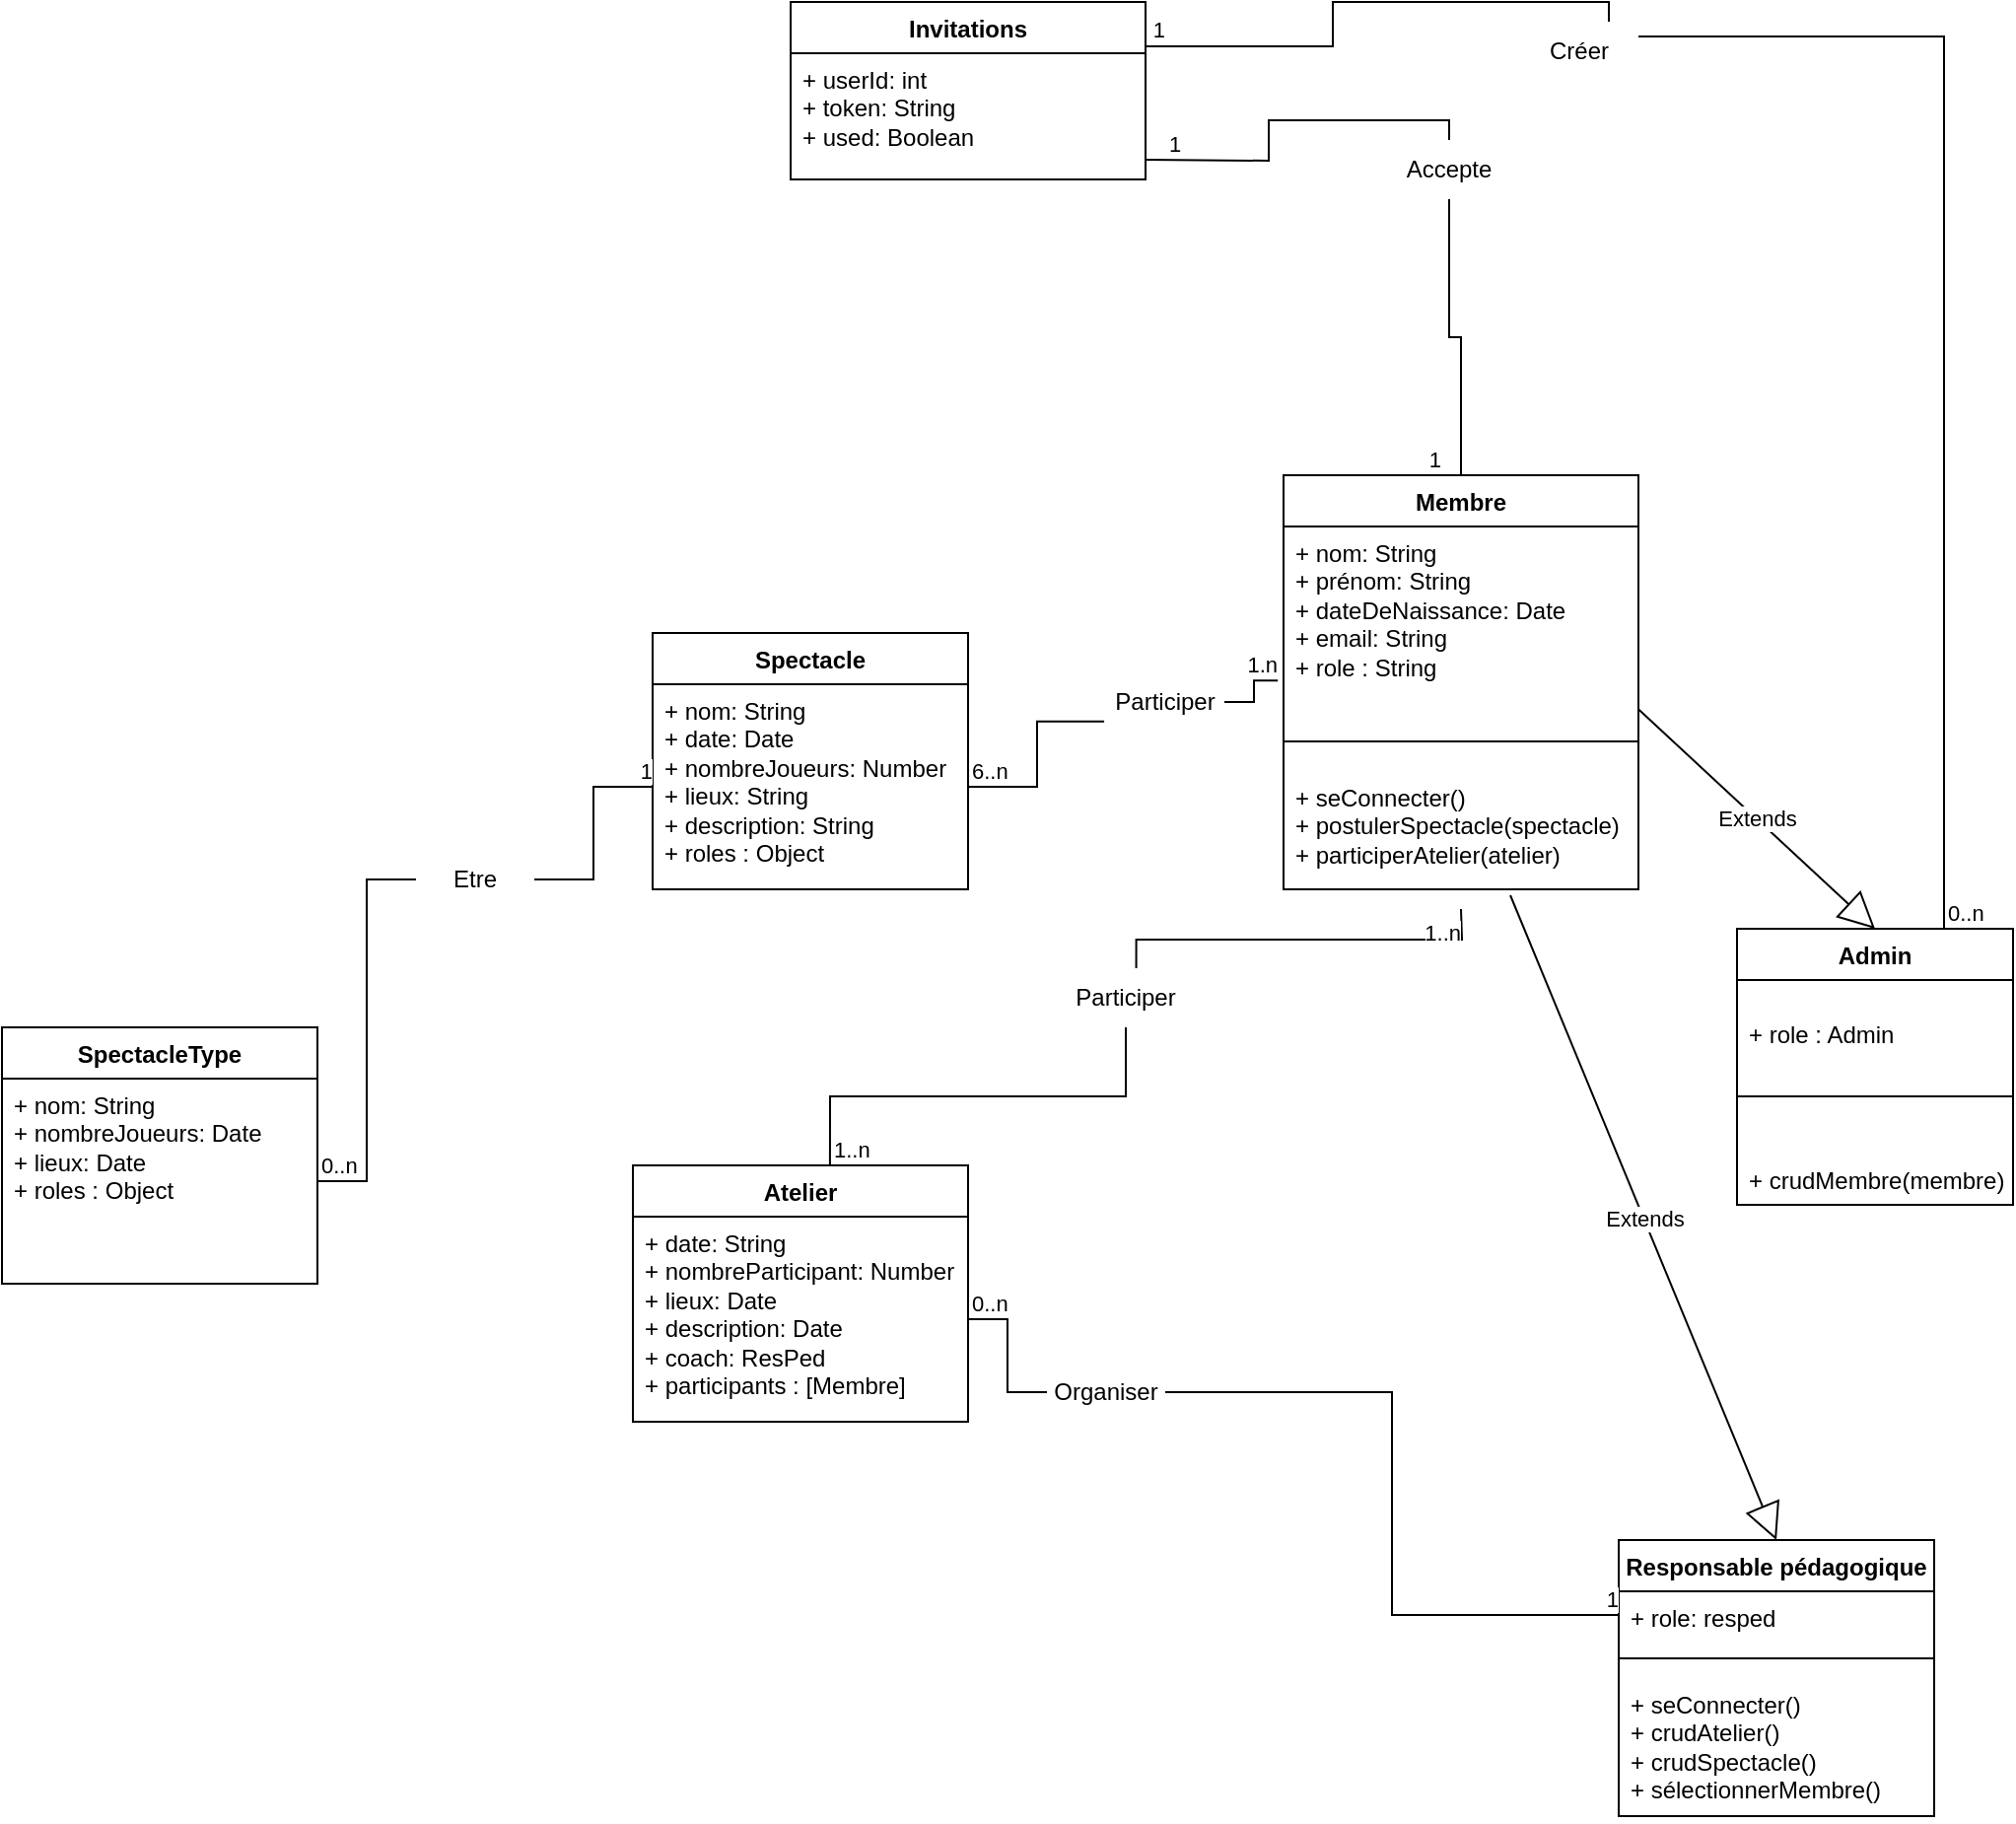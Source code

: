 <mxfile version="28.2.8">
  <diagram name="Page-1" id="MTE-25TMW-IJNMn8FTlO">
    <mxGraphModel dx="2043" dy="1952" grid="1" gridSize="10" guides="1" tooltips="1" connect="1" arrows="1" fold="1" page="1" pageScale="1" pageWidth="827" pageHeight="1169" math="0" shadow="0">
      <root>
        <mxCell id="0" />
        <mxCell id="1" parent="0" />
        <mxCell id="8SyGIkeXO50UrZGaKce9-1" value="Membre" style="swimlane;fontStyle=1;align=center;verticalAlign=top;childLayout=stackLayout;horizontal=1;startSize=26;horizontalStack=0;resizeParent=1;resizeParentMax=0;resizeLast=0;collapsible=1;marginBottom=0;whiteSpace=wrap;html=1;" parent="1" vertex="1">
          <mxGeometry x="360" y="20" width="180" height="210" as="geometry" />
        </mxCell>
        <mxCell id="8SyGIkeXO50UrZGaKce9-2" value="+ nom: String&lt;div&gt;+ prénom: String&lt;br&gt;&lt;div&gt;+ dateDeNaissance: Date&lt;/div&gt;&lt;div&gt;+ email: String&lt;/div&gt;&lt;div&gt;+ role : String&lt;/div&gt;&lt;div&gt;&lt;br&gt;&lt;/div&gt;&lt;/div&gt;" style="text;strokeColor=none;fillColor=none;align=left;verticalAlign=top;spacingLeft=4;spacingRight=4;overflow=hidden;rotatable=0;points=[[0,0.5],[1,0.5]];portConstraint=eastwest;whiteSpace=wrap;html=1;" parent="8SyGIkeXO50UrZGaKce9-1" vertex="1">
          <mxGeometry y="26" width="180" height="94" as="geometry" />
        </mxCell>
        <mxCell id="8SyGIkeXO50UrZGaKce9-3" value="" style="line;strokeWidth=1;fillColor=none;align=left;verticalAlign=middle;spacingTop=-1;spacingLeft=3;spacingRight=3;rotatable=0;labelPosition=right;points=[];portConstraint=eastwest;strokeColor=inherit;" parent="8SyGIkeXO50UrZGaKce9-1" vertex="1">
          <mxGeometry y="120" width="180" height="30" as="geometry" />
        </mxCell>
        <mxCell id="8SyGIkeXO50UrZGaKce9-4" value="&lt;div&gt;&lt;div&gt;+ seConnecter()&lt;/div&gt;&lt;div&gt;+ postulerSpectacle(spectacle)&lt;/div&gt;&lt;/div&gt;&lt;div&gt;+ participerAtelier(atelier)&lt;/div&gt;&lt;div&gt;&lt;br&gt;&lt;/div&gt;" style="text;strokeColor=none;fillColor=none;align=left;verticalAlign=top;spacingLeft=4;spacingRight=4;overflow=hidden;rotatable=0;points=[[0,0.5],[1,0.5]];portConstraint=eastwest;whiteSpace=wrap;html=1;" parent="8SyGIkeXO50UrZGaKce9-1" vertex="1">
          <mxGeometry y="150" width="180" height="60" as="geometry" />
        </mxCell>
        <mxCell id="8SyGIkeXO50UrZGaKce9-5" value="Responsable pédagogique" style="swimlane;fontStyle=1;align=center;verticalAlign=top;childLayout=stackLayout;horizontal=1;startSize=26;horizontalStack=0;resizeParent=1;resizeParentMax=0;resizeLast=0;collapsible=1;marginBottom=0;whiteSpace=wrap;html=1;" parent="1" vertex="1">
          <mxGeometry x="530" y="560" width="160" height="140" as="geometry" />
        </mxCell>
        <mxCell id="8SyGIkeXO50UrZGaKce9-6" value="&lt;div&gt;&lt;div&gt;+ role: resped&lt;/div&gt;&lt;/div&gt;" style="text;strokeColor=none;fillColor=none;align=left;verticalAlign=top;spacingLeft=4;spacingRight=4;overflow=hidden;rotatable=0;points=[[0,0.5],[1,0.5]];portConstraint=eastwest;whiteSpace=wrap;html=1;" parent="8SyGIkeXO50UrZGaKce9-5" vertex="1">
          <mxGeometry y="26" width="160" height="24" as="geometry" />
        </mxCell>
        <mxCell id="8SyGIkeXO50UrZGaKce9-7" value="" style="line;strokeWidth=1;fillColor=none;align=left;verticalAlign=middle;spacingTop=-1;spacingLeft=3;spacingRight=3;rotatable=0;labelPosition=right;points=[];portConstraint=eastwest;strokeColor=inherit;" parent="8SyGIkeXO50UrZGaKce9-5" vertex="1">
          <mxGeometry y="50" width="160" height="20" as="geometry" />
        </mxCell>
        <mxCell id="8SyGIkeXO50UrZGaKce9-8" value="&lt;div&gt;+ seConnecter()&lt;/div&gt;+ crudAtelier()&lt;div&gt;+ crudSpectacle()&lt;/div&gt;&lt;div&gt;+ sélectionnerMembre()&lt;/div&gt;&lt;div&gt;&lt;br&gt;&lt;/div&gt;" style="text;strokeColor=none;fillColor=none;align=left;verticalAlign=top;spacingLeft=4;spacingRight=4;overflow=hidden;rotatable=0;points=[[0,0.5],[1,0.5]];portConstraint=eastwest;whiteSpace=wrap;html=1;" parent="8SyGIkeXO50UrZGaKce9-5" vertex="1">
          <mxGeometry y="70" width="160" height="70" as="geometry" />
        </mxCell>
        <mxCell id="8SyGIkeXO50UrZGaKce9-9" value="Admin" style="swimlane;fontStyle=1;align=center;verticalAlign=top;childLayout=stackLayout;horizontal=1;startSize=26;horizontalStack=0;resizeParent=1;resizeParentMax=0;resizeLast=0;collapsible=1;marginBottom=0;whiteSpace=wrap;html=1;" parent="1" vertex="1">
          <mxGeometry x="590" y="250" width="140" height="140" as="geometry" />
        </mxCell>
        <mxCell id="8SyGIkeXO50UrZGaKce9-10" value="&lt;br&gt;&lt;div&gt;&lt;div&gt;+ role : Admin&lt;/div&gt;&lt;div&gt;&lt;br&gt;&lt;/div&gt;&lt;/div&gt;" style="text;strokeColor=none;fillColor=none;align=left;verticalAlign=top;spacingLeft=4;spacingRight=4;overflow=hidden;rotatable=0;points=[[0,0.5],[1,0.5]];portConstraint=eastwest;whiteSpace=wrap;html=1;" parent="8SyGIkeXO50UrZGaKce9-9" vertex="1">
          <mxGeometry y="26" width="140" height="44" as="geometry" />
        </mxCell>
        <mxCell id="8SyGIkeXO50UrZGaKce9-11" value="" style="line;strokeWidth=1;fillColor=none;align=left;verticalAlign=middle;spacingTop=-1;spacingLeft=3;spacingRight=3;rotatable=0;labelPosition=right;points=[];portConstraint=eastwest;strokeColor=inherit;" parent="8SyGIkeXO50UrZGaKce9-9" vertex="1">
          <mxGeometry y="70" width="140" height="30" as="geometry" />
        </mxCell>
        <mxCell id="8SyGIkeXO50UrZGaKce9-12" value="&lt;div&gt;&lt;br&gt;&lt;/div&gt;+ crudMembre(membre)" style="text;strokeColor=none;fillColor=none;align=left;verticalAlign=top;spacingLeft=4;spacingRight=4;overflow=hidden;rotatable=0;points=[[0,0.5],[1,0.5]];portConstraint=eastwest;whiteSpace=wrap;html=1;" parent="8SyGIkeXO50UrZGaKce9-9" vertex="1">
          <mxGeometry y="100" width="140" height="40" as="geometry" />
        </mxCell>
        <mxCell id="8SyGIkeXO50UrZGaKce9-14" value="Spectacle" style="swimlane;fontStyle=1;align=center;verticalAlign=top;childLayout=stackLayout;horizontal=1;startSize=26;horizontalStack=0;resizeParent=1;resizeParentMax=0;resizeLast=0;collapsible=1;marginBottom=0;whiteSpace=wrap;html=1;" parent="1" vertex="1">
          <mxGeometry x="40" y="100" width="160" height="130" as="geometry" />
        </mxCell>
        <mxCell id="8SyGIkeXO50UrZGaKce9-15" value="&lt;div&gt;+ nom: String&lt;/div&gt;+ date: Date&lt;div&gt;+ nombreJoueurs: Number&lt;br&gt;&lt;div&gt;+ lieux: String&lt;/div&gt;&lt;div&gt;+ description: String&lt;/div&gt;&lt;div&gt;+ roles : Object&lt;/div&gt;&lt;div&gt;&lt;br&gt;&lt;/div&gt;&lt;/div&gt;" style="text;strokeColor=none;fillColor=none;align=left;verticalAlign=top;spacingLeft=4;spacingRight=4;overflow=hidden;rotatable=0;points=[[0,0.5],[1,0.5]];portConstraint=eastwest;whiteSpace=wrap;html=1;" parent="8SyGIkeXO50UrZGaKce9-14" vertex="1">
          <mxGeometry y="26" width="160" height="104" as="geometry" />
        </mxCell>
        <mxCell id="8SyGIkeXO50UrZGaKce9-18" value="Atelier" style="swimlane;fontStyle=1;align=center;verticalAlign=top;childLayout=stackLayout;horizontal=1;startSize=26;horizontalStack=0;resizeParent=1;resizeParentMax=0;resizeLast=0;collapsible=1;marginBottom=0;whiteSpace=wrap;html=1;" parent="1" vertex="1">
          <mxGeometry x="30" y="370" width="170" height="130" as="geometry" />
        </mxCell>
        <mxCell id="8SyGIkeXO50UrZGaKce9-19" value="+ date: String&lt;div&gt;+ nombreParticipant: Number&lt;br&gt;&lt;div&gt;+ lieux: Date&lt;/div&gt;&lt;div&gt;+ description: Date&lt;/div&gt;&lt;div&gt;+ coach: ResPed&lt;/div&gt;&lt;div&gt;+ participants : [Membre]&lt;/div&gt;&lt;div&gt;&lt;br&gt;&lt;/div&gt;&lt;/div&gt;" style="text;strokeColor=none;fillColor=none;align=left;verticalAlign=top;spacingLeft=4;spacingRight=4;overflow=hidden;rotatable=0;points=[[0,0.5],[1,0.5]];portConstraint=eastwest;whiteSpace=wrap;html=1;" parent="8SyGIkeXO50UrZGaKce9-18" vertex="1">
          <mxGeometry y="26" width="170" height="104" as="geometry" />
        </mxCell>
        <mxCell id="8SyGIkeXO50UrZGaKce9-21" value="" style="endArrow=none;html=1;edgeStyle=orthogonalEdgeStyle;rounded=0;exitX=1;exitY=0.5;exitDx=0;exitDy=0;entryX=-0.016;entryY=0.831;entryDx=0;entryDy=0;entryPerimeter=0;" parent="1" source="8SyGIkeXO50UrZGaKce9-34" target="8SyGIkeXO50UrZGaKce9-2" edge="1">
          <mxGeometry relative="1" as="geometry">
            <mxPoint x="330" y="280" as="sourcePoint" />
            <mxPoint x="490" y="280" as="targetPoint" />
          </mxGeometry>
        </mxCell>
        <mxCell id="8SyGIkeXO50UrZGaKce9-23" value="1.n" style="edgeLabel;resizable=0;html=1;align=right;verticalAlign=bottom;" parent="8SyGIkeXO50UrZGaKce9-21" connectable="0" vertex="1">
          <mxGeometry x="1" relative="1" as="geometry" />
        </mxCell>
        <mxCell id="8SyGIkeXO50UrZGaKce9-24" value="" style="endArrow=none;html=1;edgeStyle=orthogonalEdgeStyle;rounded=0;exitX=1;exitY=0.5;exitDx=0;exitDy=0;entryX=0;entryY=0.5;entryDx=0;entryDy=0;" parent="1" source="8SyGIkeXO50UrZGaKce9-29" target="8SyGIkeXO50UrZGaKce9-6" edge="1">
          <mxGeometry relative="1" as="geometry">
            <mxPoint x="320" y="419" as="sourcePoint" />
            <mxPoint x="447" y="330" as="targetPoint" />
          </mxGeometry>
        </mxCell>
        <mxCell id="8SyGIkeXO50UrZGaKce9-26" value="1" style="edgeLabel;resizable=0;html=1;align=right;verticalAlign=bottom;" parent="8SyGIkeXO50UrZGaKce9-24" connectable="0" vertex="1">
          <mxGeometry x="1" relative="1" as="geometry" />
        </mxCell>
        <mxCell id="8SyGIkeXO50UrZGaKce9-35" value="" style="endArrow=none;html=1;edgeStyle=orthogonalEdgeStyle;rounded=0;exitX=1;exitY=0.5;exitDx=0;exitDy=0;entryX=-0.016;entryY=0.831;entryDx=0;entryDy=0;entryPerimeter=0;" parent="1" source="8SyGIkeXO50UrZGaKce9-15" target="8SyGIkeXO50UrZGaKce9-34" edge="1">
          <mxGeometry relative="1" as="geometry">
            <mxPoint x="210" y="168" as="sourcePoint" />
            <mxPoint x="357" y="109" as="targetPoint" />
          </mxGeometry>
        </mxCell>
        <mxCell id="8SyGIkeXO50UrZGaKce9-36" value="6..n" style="edgeLabel;resizable=0;html=1;align=left;verticalAlign=bottom;" parent="8SyGIkeXO50UrZGaKce9-35" connectable="0" vertex="1">
          <mxGeometry x="-1" relative="1" as="geometry" />
        </mxCell>
        <mxCell id="8SyGIkeXO50UrZGaKce9-34" value="Participer" style="text;html=1;whiteSpace=wrap;strokeColor=none;fillColor=none;align=center;verticalAlign=middle;rounded=0;" parent="1" vertex="1">
          <mxGeometry x="270" y="120" width="60" height="30" as="geometry" />
        </mxCell>
        <mxCell id="8SyGIkeXO50UrZGaKce9-41" value="" style="endArrow=none;html=1;edgeStyle=orthogonalEdgeStyle;rounded=0;exitX=1;exitY=0.5;exitDx=0;exitDy=0;entryX=0;entryY=0.5;entryDx=0;entryDy=0;" parent="1" source="8SyGIkeXO50UrZGaKce9-19" target="8SyGIkeXO50UrZGaKce9-29" edge="1">
          <mxGeometry relative="1" as="geometry">
            <mxPoint x="200" y="438" as="sourcePoint" />
            <mxPoint x="280" y="558" as="targetPoint" />
          </mxGeometry>
        </mxCell>
        <mxCell id="8SyGIkeXO50UrZGaKce9-42" value="0..n" style="edgeLabel;resizable=0;html=1;align=left;verticalAlign=bottom;" parent="8SyGIkeXO50UrZGaKce9-41" connectable="0" vertex="1">
          <mxGeometry x="-1" relative="1" as="geometry" />
        </mxCell>
        <mxCell id="8SyGIkeXO50UrZGaKce9-29" value="Organiser" style="text;html=1;whiteSpace=wrap;strokeColor=none;fillColor=none;align=center;verticalAlign=middle;rounded=0;" parent="1" vertex="1">
          <mxGeometry x="240" y="470" width="60" height="30" as="geometry" />
        </mxCell>
        <mxCell id="8SyGIkeXO50UrZGaKce9-44" value="" style="endArrow=none;html=1;edgeStyle=orthogonalEdgeStyle;rounded=0;exitX=0.588;exitY=0;exitDx=0;exitDy=0;exitPerimeter=0;" parent="1" source="8SyGIkeXO50UrZGaKce9-47" edge="1">
          <mxGeometry relative="1" as="geometry">
            <mxPoint x="330" y="300" as="sourcePoint" />
            <mxPoint x="450" y="240" as="targetPoint" />
          </mxGeometry>
        </mxCell>
        <mxCell id="8SyGIkeXO50UrZGaKce9-46" value="1..n" style="edgeLabel;resizable=0;html=1;align=right;verticalAlign=bottom;" parent="8SyGIkeXO50UrZGaKce9-44" connectable="0" vertex="1">
          <mxGeometry x="1" relative="1" as="geometry">
            <mxPoint y="20" as="offset" />
          </mxGeometry>
        </mxCell>
        <mxCell id="8SyGIkeXO50UrZGaKce9-48" value="" style="endArrow=none;html=1;edgeStyle=orthogonalEdgeStyle;rounded=0;exitX=0.588;exitY=0;exitDx=0;exitDy=0;exitPerimeter=0;" parent="1" source="8SyGIkeXO50UrZGaKce9-18" target="8SyGIkeXO50UrZGaKce9-47" edge="1">
          <mxGeometry relative="1" as="geometry">
            <mxPoint x="130" y="370" as="sourcePoint" />
            <mxPoint x="440" y="200" as="targetPoint" />
          </mxGeometry>
        </mxCell>
        <mxCell id="8SyGIkeXO50UrZGaKce9-49" value="1..n" style="edgeLabel;resizable=0;html=1;align=left;verticalAlign=bottom;" parent="8SyGIkeXO50UrZGaKce9-48" connectable="0" vertex="1">
          <mxGeometry x="-1" relative="1" as="geometry" />
        </mxCell>
        <mxCell id="8SyGIkeXO50UrZGaKce9-47" value="Participer" style="text;html=1;whiteSpace=wrap;strokeColor=none;fillColor=none;align=center;verticalAlign=middle;rounded=0;" parent="1" vertex="1">
          <mxGeometry x="250" y="270" width="60" height="30" as="geometry" />
        </mxCell>
        <mxCell id="8SyGIkeXO50UrZGaKce9-59" value="SpectacleType" style="swimlane;fontStyle=1;align=center;verticalAlign=top;childLayout=stackLayout;horizontal=1;startSize=26;horizontalStack=0;resizeParent=1;resizeParentMax=0;resizeLast=0;collapsible=1;marginBottom=0;whiteSpace=wrap;html=1;" parent="1" vertex="1">
          <mxGeometry x="-290" y="300" width="160" height="130" as="geometry" />
        </mxCell>
        <mxCell id="8SyGIkeXO50UrZGaKce9-60" value="&lt;div&gt;+ nom: String&lt;/div&gt;&lt;div&gt;+ nombreJoueurs: Date&lt;br&gt;&lt;div&gt;+ lieux: Date&lt;/div&gt;&lt;div&gt;+ roles : Object&lt;/div&gt;&lt;div&gt;&lt;br&gt;&lt;/div&gt;&lt;/div&gt;" style="text;strokeColor=none;fillColor=none;align=left;verticalAlign=top;spacingLeft=4;spacingRight=4;overflow=hidden;rotatable=0;points=[[0,0.5],[1,0.5]];portConstraint=eastwest;whiteSpace=wrap;html=1;" parent="8SyGIkeXO50UrZGaKce9-59" vertex="1">
          <mxGeometry y="26" width="160" height="104" as="geometry" />
        </mxCell>
        <mxCell id="8SyGIkeXO50UrZGaKce9-62" value="" style="endArrow=none;html=1;edgeStyle=orthogonalEdgeStyle;rounded=0;exitX=1;exitY=0.5;exitDx=0;exitDy=0;entryX=0;entryY=0.5;entryDx=0;entryDy=0;" parent="1" source="8SyGIkeXO50UrZGaKce9-65" target="8SyGIkeXO50UrZGaKce9-15" edge="1">
          <mxGeometry relative="1" as="geometry">
            <mxPoint x="-20" y="310" as="sourcePoint" />
            <mxPoint x="140" y="310" as="targetPoint" />
          </mxGeometry>
        </mxCell>
        <mxCell id="8SyGIkeXO50UrZGaKce9-64" value="1" style="edgeLabel;resizable=0;html=1;align=right;verticalAlign=bottom;" parent="8SyGIkeXO50UrZGaKce9-62" connectable="0" vertex="1">
          <mxGeometry x="1" relative="1" as="geometry" />
        </mxCell>
        <mxCell id="8SyGIkeXO50UrZGaKce9-66" value="" style="endArrow=none;html=1;edgeStyle=orthogonalEdgeStyle;rounded=0;exitX=1;exitY=0.5;exitDx=0;exitDy=0;entryX=0;entryY=0.5;entryDx=0;entryDy=0;" parent="1" source="8SyGIkeXO50UrZGaKce9-60" target="8SyGIkeXO50UrZGaKce9-65" edge="1">
          <mxGeometry relative="1" as="geometry">
            <mxPoint x="-90" y="228" as="sourcePoint" />
            <mxPoint x="40" y="178" as="targetPoint" />
          </mxGeometry>
        </mxCell>
        <mxCell id="8SyGIkeXO50UrZGaKce9-67" value="0..n" style="edgeLabel;resizable=0;html=1;align=left;verticalAlign=bottom;" parent="8SyGIkeXO50UrZGaKce9-66" connectable="0" vertex="1">
          <mxGeometry x="-1" relative="1" as="geometry" />
        </mxCell>
        <mxCell id="8SyGIkeXO50UrZGaKce9-65" value="Etre" style="text;html=1;whiteSpace=wrap;strokeColor=none;fillColor=none;align=center;verticalAlign=middle;rounded=0;" parent="1" vertex="1">
          <mxGeometry x="-80" y="210" width="60" height="30" as="geometry" />
        </mxCell>
        <mxCell id="6J-9KxCwJsjVHun6cBvc-1" value="Invitations" style="swimlane;fontStyle=1;align=center;verticalAlign=top;childLayout=stackLayout;horizontal=1;startSize=26;horizontalStack=0;resizeParent=1;resizeParentMax=0;resizeLast=0;collapsible=1;marginBottom=0;whiteSpace=wrap;html=1;" vertex="1" parent="1">
          <mxGeometry x="110" y="-220" width="180" height="90" as="geometry" />
        </mxCell>
        <mxCell id="6J-9KxCwJsjVHun6cBvc-2" value="+ userId: int&lt;div&gt;+ token: String&lt;br&gt;&lt;div&gt;+ used: Boolean&lt;/div&gt;&lt;div&gt;&lt;br&gt;&lt;/div&gt;&lt;/div&gt;" style="text;strokeColor=none;fillColor=none;align=left;verticalAlign=top;spacingLeft=4;spacingRight=4;overflow=hidden;rotatable=0;points=[[0,0.5],[1,0.5]];portConstraint=eastwest;whiteSpace=wrap;html=1;" vertex="1" parent="6J-9KxCwJsjVHun6cBvc-1">
          <mxGeometry y="26" width="180" height="64" as="geometry" />
        </mxCell>
        <mxCell id="6J-9KxCwJsjVHun6cBvc-6" value="" style="endArrow=none;html=1;edgeStyle=orthogonalEdgeStyle;rounded=0;entryX=0.5;entryY=0;entryDx=0;entryDy=0;" edge="1" parent="1" source="6J-9KxCwJsjVHun6cBvc-9" target="8SyGIkeXO50UrZGaKce9-1">
          <mxGeometry relative="1" as="geometry">
            <mxPoint x="290" y="-140" as="sourcePoint" />
            <mxPoint x="450" y="-140" as="targetPoint" />
            <Array as="points" />
          </mxGeometry>
        </mxCell>
        <mxCell id="6J-9KxCwJsjVHun6cBvc-8" value="1" style="edgeLabel;resizable=0;html=1;align=right;verticalAlign=bottom;" connectable="0" vertex="1" parent="6J-9KxCwJsjVHun6cBvc-6">
          <mxGeometry x="1" relative="1" as="geometry">
            <mxPoint x="-10" as="offset" />
          </mxGeometry>
        </mxCell>
        <mxCell id="6J-9KxCwJsjVHun6cBvc-10" value="" style="endArrow=none;html=1;edgeStyle=orthogonalEdgeStyle;rounded=0;entryX=0.5;entryY=0;entryDx=0;entryDy=0;" edge="1" parent="1" target="6J-9KxCwJsjVHun6cBvc-9">
          <mxGeometry relative="1" as="geometry">
            <mxPoint x="290" y="-140" as="sourcePoint" />
            <mxPoint x="450" y="20" as="targetPoint" />
            <Array as="points" />
          </mxGeometry>
        </mxCell>
        <mxCell id="6J-9KxCwJsjVHun6cBvc-11" value="1" style="edgeLabel;resizable=0;html=1;align=left;verticalAlign=bottom;" connectable="0" vertex="1" parent="6J-9KxCwJsjVHun6cBvc-10">
          <mxGeometry x="-1" relative="1" as="geometry">
            <mxPoint x="10" as="offset" />
          </mxGeometry>
        </mxCell>
        <mxCell id="6J-9KxCwJsjVHun6cBvc-9" value="Accepte" style="text;html=1;whiteSpace=wrap;strokeColor=none;fillColor=none;align=center;verticalAlign=middle;rounded=0;" vertex="1" parent="1">
          <mxGeometry x="414" y="-150" width="60" height="30" as="geometry" />
        </mxCell>
        <mxCell id="6J-9KxCwJsjVHun6cBvc-13" value="" style="endArrow=none;html=1;edgeStyle=orthogonalEdgeStyle;rounded=0;exitX=0.75;exitY=0;exitDx=0;exitDy=0;entryX=1;entryY=0.25;entryDx=0;entryDy=0;" edge="1" parent="1" source="6J-9KxCwJsjVHun6cBvc-16" target="6J-9KxCwJsjVHun6cBvc-1">
          <mxGeometry relative="1" as="geometry">
            <mxPoint x="210" y="170" as="sourcePoint" />
            <mxPoint x="370" y="170" as="targetPoint" />
          </mxGeometry>
        </mxCell>
        <mxCell id="6J-9KxCwJsjVHun6cBvc-15" value="1" style="edgeLabel;resizable=0;html=1;align=right;verticalAlign=bottom;" connectable="0" vertex="1" parent="6J-9KxCwJsjVHun6cBvc-13">
          <mxGeometry x="1" relative="1" as="geometry">
            <mxPoint x="10" as="offset" />
          </mxGeometry>
        </mxCell>
        <mxCell id="6J-9KxCwJsjVHun6cBvc-26" value="" style="endArrow=none;html=1;edgeStyle=orthogonalEdgeStyle;rounded=0;exitX=0.75;exitY=0;exitDx=0;exitDy=0;entryX=1;entryY=0.25;entryDx=0;entryDy=0;" edge="1" parent="1" source="8SyGIkeXO50UrZGaKce9-9" target="6J-9KxCwJsjVHun6cBvc-16">
          <mxGeometry relative="1" as="geometry">
            <mxPoint x="650" y="230" as="sourcePoint" />
            <mxPoint x="290" y="-197" as="targetPoint" />
          </mxGeometry>
        </mxCell>
        <mxCell id="6J-9KxCwJsjVHun6cBvc-27" value="0..n" style="edgeLabel;resizable=0;html=1;align=left;verticalAlign=bottom;" connectable="0" vertex="1" parent="6J-9KxCwJsjVHun6cBvc-26">
          <mxGeometry x="-1" relative="1" as="geometry" />
        </mxCell>
        <mxCell id="6J-9KxCwJsjVHun6cBvc-16" value="Créer" style="text;html=1;whiteSpace=wrap;strokeColor=none;fillColor=none;align=center;verticalAlign=middle;rounded=0;" vertex="1" parent="1">
          <mxGeometry x="480" y="-210" width="60" height="30" as="geometry" />
        </mxCell>
        <mxCell id="6J-9KxCwJsjVHun6cBvc-29" value="Extends" style="endArrow=block;endSize=16;endFill=0;html=1;rounded=0;exitX=0.999;exitY=0.984;exitDx=0;exitDy=0;exitPerimeter=0;entryX=0.5;entryY=0;entryDx=0;entryDy=0;" edge="1" parent="1" source="8SyGIkeXO50UrZGaKce9-2" target="8SyGIkeXO50UrZGaKce9-9">
          <mxGeometry width="160" relative="1" as="geometry">
            <mxPoint x="390" y="340" as="sourcePoint" />
            <mxPoint x="550" y="340" as="targetPoint" />
          </mxGeometry>
        </mxCell>
        <mxCell id="6J-9KxCwJsjVHun6cBvc-30" value="Extends" style="endArrow=block;endSize=16;endFill=0;html=1;rounded=0;exitX=0.639;exitY=1.05;exitDx=0;exitDy=0;entryX=0.5;entryY=0;entryDx=0;entryDy=0;exitPerimeter=0;" edge="1" parent="1" source="8SyGIkeXO50UrZGaKce9-4" target="8SyGIkeXO50UrZGaKce9-5">
          <mxGeometry width="160" relative="1" as="geometry">
            <mxPoint x="390" y="370" as="sourcePoint" />
            <mxPoint x="550" y="370" as="targetPoint" />
          </mxGeometry>
        </mxCell>
      </root>
    </mxGraphModel>
  </diagram>
</mxfile>
